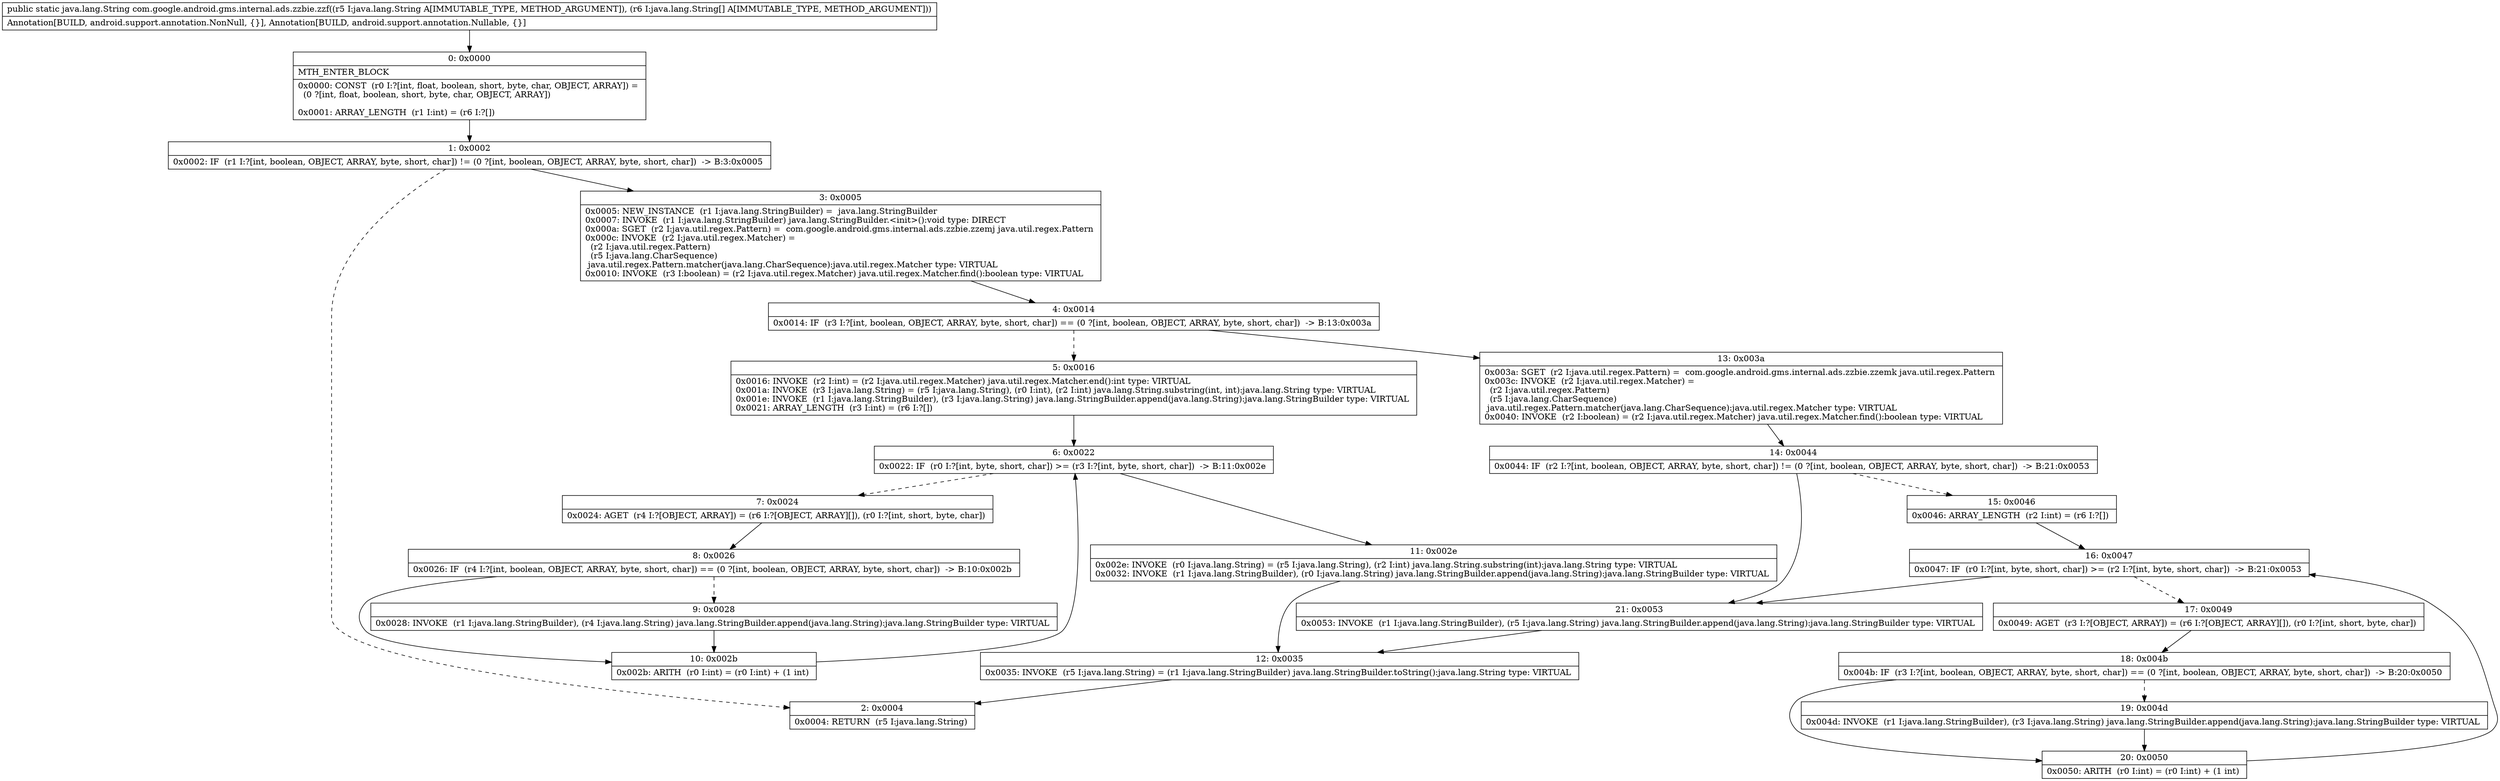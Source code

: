 digraph "CFG forcom.google.android.gms.internal.ads.zzbie.zzf(Ljava\/lang\/String;[Ljava\/lang\/String;)Ljava\/lang\/String;" {
Node_0 [shape=record,label="{0\:\ 0x0000|MTH_ENTER_BLOCK\l|0x0000: CONST  (r0 I:?[int, float, boolean, short, byte, char, OBJECT, ARRAY]) = \l  (0 ?[int, float, boolean, short, byte, char, OBJECT, ARRAY])\l \l0x0001: ARRAY_LENGTH  (r1 I:int) = (r6 I:?[]) \l}"];
Node_1 [shape=record,label="{1\:\ 0x0002|0x0002: IF  (r1 I:?[int, boolean, OBJECT, ARRAY, byte, short, char]) != (0 ?[int, boolean, OBJECT, ARRAY, byte, short, char])  \-\> B:3:0x0005 \l}"];
Node_2 [shape=record,label="{2\:\ 0x0004|0x0004: RETURN  (r5 I:java.lang.String) \l}"];
Node_3 [shape=record,label="{3\:\ 0x0005|0x0005: NEW_INSTANCE  (r1 I:java.lang.StringBuilder) =  java.lang.StringBuilder \l0x0007: INVOKE  (r1 I:java.lang.StringBuilder) java.lang.StringBuilder.\<init\>():void type: DIRECT \l0x000a: SGET  (r2 I:java.util.regex.Pattern) =  com.google.android.gms.internal.ads.zzbie.zzemj java.util.regex.Pattern \l0x000c: INVOKE  (r2 I:java.util.regex.Matcher) = \l  (r2 I:java.util.regex.Pattern)\l  (r5 I:java.lang.CharSequence)\l java.util.regex.Pattern.matcher(java.lang.CharSequence):java.util.regex.Matcher type: VIRTUAL \l0x0010: INVOKE  (r3 I:boolean) = (r2 I:java.util.regex.Matcher) java.util.regex.Matcher.find():boolean type: VIRTUAL \l}"];
Node_4 [shape=record,label="{4\:\ 0x0014|0x0014: IF  (r3 I:?[int, boolean, OBJECT, ARRAY, byte, short, char]) == (0 ?[int, boolean, OBJECT, ARRAY, byte, short, char])  \-\> B:13:0x003a \l}"];
Node_5 [shape=record,label="{5\:\ 0x0016|0x0016: INVOKE  (r2 I:int) = (r2 I:java.util.regex.Matcher) java.util.regex.Matcher.end():int type: VIRTUAL \l0x001a: INVOKE  (r3 I:java.lang.String) = (r5 I:java.lang.String), (r0 I:int), (r2 I:int) java.lang.String.substring(int, int):java.lang.String type: VIRTUAL \l0x001e: INVOKE  (r1 I:java.lang.StringBuilder), (r3 I:java.lang.String) java.lang.StringBuilder.append(java.lang.String):java.lang.StringBuilder type: VIRTUAL \l0x0021: ARRAY_LENGTH  (r3 I:int) = (r6 I:?[]) \l}"];
Node_6 [shape=record,label="{6\:\ 0x0022|0x0022: IF  (r0 I:?[int, byte, short, char]) \>= (r3 I:?[int, byte, short, char])  \-\> B:11:0x002e \l}"];
Node_7 [shape=record,label="{7\:\ 0x0024|0x0024: AGET  (r4 I:?[OBJECT, ARRAY]) = (r6 I:?[OBJECT, ARRAY][]), (r0 I:?[int, short, byte, char]) \l}"];
Node_8 [shape=record,label="{8\:\ 0x0026|0x0026: IF  (r4 I:?[int, boolean, OBJECT, ARRAY, byte, short, char]) == (0 ?[int, boolean, OBJECT, ARRAY, byte, short, char])  \-\> B:10:0x002b \l}"];
Node_9 [shape=record,label="{9\:\ 0x0028|0x0028: INVOKE  (r1 I:java.lang.StringBuilder), (r4 I:java.lang.String) java.lang.StringBuilder.append(java.lang.String):java.lang.StringBuilder type: VIRTUAL \l}"];
Node_10 [shape=record,label="{10\:\ 0x002b|0x002b: ARITH  (r0 I:int) = (r0 I:int) + (1 int) \l}"];
Node_11 [shape=record,label="{11\:\ 0x002e|0x002e: INVOKE  (r0 I:java.lang.String) = (r5 I:java.lang.String), (r2 I:int) java.lang.String.substring(int):java.lang.String type: VIRTUAL \l0x0032: INVOKE  (r1 I:java.lang.StringBuilder), (r0 I:java.lang.String) java.lang.StringBuilder.append(java.lang.String):java.lang.StringBuilder type: VIRTUAL \l}"];
Node_12 [shape=record,label="{12\:\ 0x0035|0x0035: INVOKE  (r5 I:java.lang.String) = (r1 I:java.lang.StringBuilder) java.lang.StringBuilder.toString():java.lang.String type: VIRTUAL \l}"];
Node_13 [shape=record,label="{13\:\ 0x003a|0x003a: SGET  (r2 I:java.util.regex.Pattern) =  com.google.android.gms.internal.ads.zzbie.zzemk java.util.regex.Pattern \l0x003c: INVOKE  (r2 I:java.util.regex.Matcher) = \l  (r2 I:java.util.regex.Pattern)\l  (r5 I:java.lang.CharSequence)\l java.util.regex.Pattern.matcher(java.lang.CharSequence):java.util.regex.Matcher type: VIRTUAL \l0x0040: INVOKE  (r2 I:boolean) = (r2 I:java.util.regex.Matcher) java.util.regex.Matcher.find():boolean type: VIRTUAL \l}"];
Node_14 [shape=record,label="{14\:\ 0x0044|0x0044: IF  (r2 I:?[int, boolean, OBJECT, ARRAY, byte, short, char]) != (0 ?[int, boolean, OBJECT, ARRAY, byte, short, char])  \-\> B:21:0x0053 \l}"];
Node_15 [shape=record,label="{15\:\ 0x0046|0x0046: ARRAY_LENGTH  (r2 I:int) = (r6 I:?[]) \l}"];
Node_16 [shape=record,label="{16\:\ 0x0047|0x0047: IF  (r0 I:?[int, byte, short, char]) \>= (r2 I:?[int, byte, short, char])  \-\> B:21:0x0053 \l}"];
Node_17 [shape=record,label="{17\:\ 0x0049|0x0049: AGET  (r3 I:?[OBJECT, ARRAY]) = (r6 I:?[OBJECT, ARRAY][]), (r0 I:?[int, short, byte, char]) \l}"];
Node_18 [shape=record,label="{18\:\ 0x004b|0x004b: IF  (r3 I:?[int, boolean, OBJECT, ARRAY, byte, short, char]) == (0 ?[int, boolean, OBJECT, ARRAY, byte, short, char])  \-\> B:20:0x0050 \l}"];
Node_19 [shape=record,label="{19\:\ 0x004d|0x004d: INVOKE  (r1 I:java.lang.StringBuilder), (r3 I:java.lang.String) java.lang.StringBuilder.append(java.lang.String):java.lang.StringBuilder type: VIRTUAL \l}"];
Node_20 [shape=record,label="{20\:\ 0x0050|0x0050: ARITH  (r0 I:int) = (r0 I:int) + (1 int) \l}"];
Node_21 [shape=record,label="{21\:\ 0x0053|0x0053: INVOKE  (r1 I:java.lang.StringBuilder), (r5 I:java.lang.String) java.lang.StringBuilder.append(java.lang.String):java.lang.StringBuilder type: VIRTUAL \l}"];
MethodNode[shape=record,label="{public static java.lang.String com.google.android.gms.internal.ads.zzbie.zzf((r5 I:java.lang.String A[IMMUTABLE_TYPE, METHOD_ARGUMENT]), (r6 I:java.lang.String[] A[IMMUTABLE_TYPE, METHOD_ARGUMENT]))  | Annotation[BUILD, android.support.annotation.NonNull, \{\}], Annotation[BUILD, android.support.annotation.Nullable, \{\}]\l}"];
MethodNode -> Node_0;
Node_0 -> Node_1;
Node_1 -> Node_2[style=dashed];
Node_1 -> Node_3;
Node_3 -> Node_4;
Node_4 -> Node_5[style=dashed];
Node_4 -> Node_13;
Node_5 -> Node_6;
Node_6 -> Node_7[style=dashed];
Node_6 -> Node_11;
Node_7 -> Node_8;
Node_8 -> Node_9[style=dashed];
Node_8 -> Node_10;
Node_9 -> Node_10;
Node_10 -> Node_6;
Node_11 -> Node_12;
Node_12 -> Node_2;
Node_13 -> Node_14;
Node_14 -> Node_15[style=dashed];
Node_14 -> Node_21;
Node_15 -> Node_16;
Node_16 -> Node_17[style=dashed];
Node_16 -> Node_21;
Node_17 -> Node_18;
Node_18 -> Node_19[style=dashed];
Node_18 -> Node_20;
Node_19 -> Node_20;
Node_20 -> Node_16;
Node_21 -> Node_12;
}

